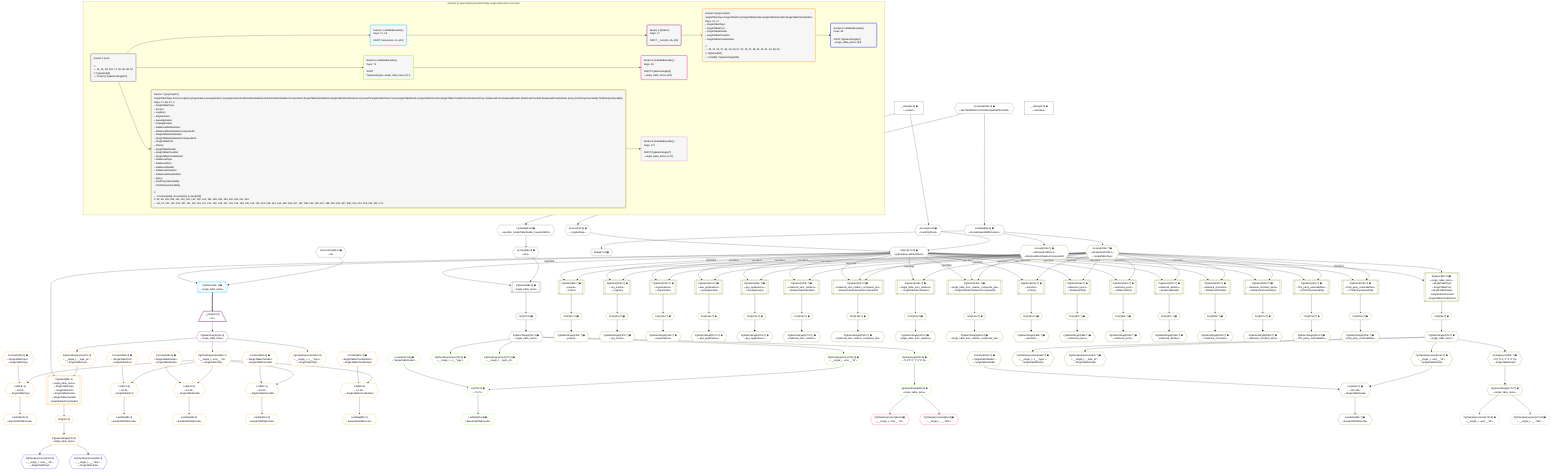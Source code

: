 %%{init: {'themeVariables': { 'fontSize': '12px'}}}%%
graph TD
    classDef path fill:#eee,stroke:#000,color:#000
    classDef plan fill:#fff,stroke-width:1px,color:#000
    classDef itemplan fill:#fff,stroke-width:2px,color:#000
    classDef unbatchedplan fill:#dff,stroke-width:1px,color:#000
    classDef sideeffectplan fill:#fcc,stroke-width:2px,color:#000
    classDef bucket fill:#f6f6f6,color:#000,stroke-width:2px,text-align:left


    %% plan dependencies
    Object17{{"Object[17∈0] ➊<br />ᐸ{pgSettings,withPgClient}ᐳ"}}:::plan
    Access15{{"Access[15∈0] ➊<br />ᐸ2.pgSettingsᐳ"}}:::plan
    Access16{{"Access[16∈0] ➊<br />ᐸ2.withPgClientᐳ"}}:::plan
    Access15 & Access16 --> Object17
    PgSelect68[["PgSelect[68∈0] ➊<br />ᐸsingle_table_itemsᐳ"]]:::plan
    Access66{{"Access[66∈0] ➊<br />ᐸ65.1ᐳ"}}:::plan
    Object17 -->|rejectNull| PgSelect68
    Access66 --> PgSelect68
    __Value2["__Value[2∈0] ➊<br />ᐸcontextᐳ"]:::plan
    __Value2 --> Access15
    __Value2 --> Access16
    Lambda65{{"Lambda[65∈0] ➊<br />ᐸspecifier_SingleTableDivider_base64JSONᐳ"}}:::plan
    Constant224{{"Constant[224∈0] ➊<br />ᐸ'WyJTaW5nbGVUYWJsZURpdmlkZXIiLDNd'ᐳ"}}:::plan
    Constant224 --> Lambda65
    Lambda65 --> Access66
    First70{{"First[70∈0] ➊"}}:::plan
    PgSelect68 --> First70
    PgSelectSingle71{{"PgSelectSingle[71∈0] ➊<br />ᐸsingle_table_itemsᐳ"}}:::plan
    First70 --> PgSelectSingle71
    Node87{{"Node[87∈0] ➊"}}:::plan
    Lambda88{{"Lambda[88∈0] ➊<br />ᐸdecodeNodeIdWithCodecsᐳ"}}:::plan
    Lambda88 --> Node87
    Constant224 --> Lambda88
    __Value4["__Value[4∈0] ➊<br />ᐸrootValueᐳ"]:::plan
    Connection18{{"Connection[18∈0] ➊<br />ᐸ14ᐳ"}}:::plan
    PgSelect19[["PgSelect[19∈1] ➊<br />ᐸsingle_table_itemsᐳ"]]:::plan
    Object17 & Connection18 --> PgSelect19
    __Item20[/"__Item[20∈2]<br />ᐸ19ᐳ"\]:::itemplan
    PgSelect19 ==> __Item20
    PgSelectSingle21{{"PgSelectSingle[21∈2]<br />ᐸsingle_table_itemsᐳ"}}:::plan
    __Item20 --> PgSelectSingle21
    List24{{"List[24∈3]<br />ᐸ23,22ᐳ<br />ᐳSingleTableTopic"}}:::plan
    Constant23{{"Constant[23∈3] ➊<br />ᐸ'SingleTableTopic'ᐳ<br />ᐳSingleTableTopic"}}:::plan
    PgClassExpression22{{"PgClassExpression[22∈3]<br />ᐸ__single_t...ems__.”id”ᐳ<br />ᐳSingleTableTopic"}}:::plan
    Constant23 & PgClassExpression22 --> List24
    PgSelect28[["PgSelect[28∈3]<br />ᐸsingle_table_itemsᐳ<br />ᐳSingleTableTopic<br />ᐳSingleTablePost<br />ᐳSingleTableDivider<br />ᐳSingleTableChecklist<br />ᐳSingleTableChecklistItem"]]:::plan
    PgClassExpression27{{"PgClassExpression[27∈3]<br />ᐸ__single_t..._topic_id”ᐳ<br />ᐳSingleTableTopic"}}:::plan
    Object17 & PgClassExpression27 --> PgSelect28
    List37{{"List[37∈3]<br />ᐸ36,22ᐳ<br />ᐳSingleTablePost"}}:::plan
    Constant36{{"Constant[36∈3] ➊<br />ᐸ'SingleTablePost'ᐳ<br />ᐳSingleTablePost"}}:::plan
    Constant36 & PgClassExpression22 --> List37
    List44{{"List[44∈3]<br />ᐸ43,22ᐳ<br />ᐳSingleTableDivider"}}:::plan
    Constant43{{"Constant[43∈3] ➊<br />ᐸ'SingleTableDivider'ᐳ<br />ᐳSingleTableDivider"}}:::plan
    Constant43 & PgClassExpression22 --> List44
    List51{{"List[51∈3]<br />ᐸ50,22ᐳ<br />ᐳSingleTableChecklist"}}:::plan
    Constant50{{"Constant[50∈3] ➊<br />ᐸ'SingleTableChecklist'ᐳ<br />ᐳSingleTableChecklist"}}:::plan
    Constant50 & PgClassExpression22 --> List51
    List58{{"List[58∈3]<br />ᐸ57,22ᐳ<br />ᐳSingleTableChecklistItem"}}:::plan
    Constant57{{"Constant[57∈3] ➊<br />ᐸ'SingleTableChecklistItem'ᐳ<br />ᐳSingleTableChecklistItem"}}:::plan
    Constant57 & PgClassExpression22 --> List58
    PgSelectSingle21 --> PgClassExpression22
    Lambda25{{"Lambda[25∈3]<br />ᐸbase64JSONEncodeᐳ"}}:::plan
    List24 --> Lambda25
    PgClassExpression26{{"PgClassExpression[26∈3]<br />ᐸ__single_t...s__.”type”ᐳ<br />ᐳSingleTableTopic"}}:::plan
    PgSelectSingle21 --> PgClassExpression26
    PgSelectSingle21 --> PgClassExpression27
    First32{{"First[32∈3]"}}:::plan
    PgSelect28 --> First32
    PgSelectSingle33{{"PgSelectSingle[33∈3]<br />ᐸsingle_table_itemsᐳ"}}:::plan
    First32 --> PgSelectSingle33
    Lambda38{{"Lambda[38∈3]<br />ᐸbase64JSONEncodeᐳ"}}:::plan
    List37 --> Lambda38
    Lambda45{{"Lambda[45∈3]<br />ᐸbase64JSONEncodeᐳ"}}:::plan
    List44 --> Lambda45
    Lambda52{{"Lambda[52∈3]<br />ᐸbase64JSONEncodeᐳ"}}:::plan
    List51 --> Lambda52
    Lambda59{{"Lambda[59∈3]<br />ᐸbase64JSONEncodeᐳ"}}:::plan
    List58 --> Lambda59
    PgClassExpression34{{"PgClassExpression[34∈4]<br />ᐸ__single_t...ems__.”id”ᐳ<br />ᐳSingleTableTopic"}}:::plan
    PgSelectSingle33 --> PgClassExpression34
    PgClassExpression35{{"PgClassExpression[35∈4]<br />ᐸ__single_t...__.”title”ᐳ<br />ᐳSingleTableTopic"}}:::plan
    PgSelectSingle33 --> PgClassExpression35
    List74{{"List[74∈5] ➊<br />ᐸ73,72ᐳ"}}:::plan
    Constant73{{"Constant[73∈5] ➊<br />ᐸ'SingleTableDivider'ᐳ"}}:::plan
    PgClassExpression72{{"PgClassExpression[72∈5] ➊<br />ᐸ__single_t...ems__.”id”ᐳ"}}:::plan
    Constant73 & PgClassExpression72 --> List74
    PgSelectSingle71 --> PgClassExpression72
    Lambda75{{"Lambda[75∈5] ➊<br />ᐸbase64JSONEncodeᐳ"}}:::plan
    List74 --> Lambda75
    PgClassExpression76{{"PgClassExpression[76∈5] ➊<br />ᐸ__single_t...s__.”type”ᐳ"}}:::plan
    PgSelectSingle71 --> PgClassExpression76
    PgClassExpression77{{"PgClassExpression[77∈5] ➊<br />ᐸ__single_t..._topic_id”ᐳ"}}:::plan
    PgSelectSingle71 --> PgClassExpression77
    PgSelectSingle83{{"PgSelectSingle[83∈5] ➊<br />ᐸsingle_table_itemsᐳ"}}:::plan
    RemapKeys220{{"RemapKeys[220∈5] ➊<br />ᐸ71:{”0”:2,”1”:3,”2”:4}ᐳ"}}:::plan
    RemapKeys220 --> PgSelectSingle83
    PgSelectSingle71 --> RemapKeys220
    PgClassExpression84{{"PgClassExpression[84∈6] ➊<br />ᐸ__single_t...ems__.”id”ᐳ"}}:::plan
    PgSelectSingle83 --> PgClassExpression84
    PgClassExpression85{{"PgClassExpression[85∈6] ➊<br />ᐸ__single_t...__.”title”ᐳ"}}:::plan
    PgSelectSingle83 --> PgClassExpression85
    PgSelect131[["PgSelect[131∈7] ➊<br />ᐸrelational_item_relation_composite_pksᐳ<br />ᐳRelationalItemRelationCompositePk"]]:::plan
    Access225{{"Access[225∈7] ➊<br />ᐸ88.base64JSON.1ᐳ<br />ᐳSingleTableTopic"}}:::plan
    Access226{{"Access[226∈7] ➊<br />ᐸ88.base64JSON.2ᐳ<br />ᐳRelationalItemRelationCompositePk"}}:::plan
    Object17 -->|rejectNull| PgSelect131
    Access225 -->|rejectNull| PgSelect131
    Access226 --> PgSelect131
    PgSelect142[["PgSelect[142∈7] ➊<br />ᐸsingle_table_item_relation_composite_pksᐳ<br />ᐳSingleTableItemRelationCompositePk"]]:::plan
    Object17 -->|rejectNull| PgSelect142
    Access225 -->|rejectNull| PgSelect142
    Access226 --> PgSelect142
    PgSelect92[["PgSelect[92∈7] ➊<br />ᐸsingle_table_itemsᐳ<br />ᐳSingleTableTopic<br />ᐳSingleTablePost<br />ᐳSingleTableDivider<br />ᐳSingleTableChecklist<br />ᐳSingleTableChecklistItem"]]:::plan
    Object17 -->|rejectNull| PgSelect92
    Access225 --> PgSelect92
    PgSelect99[["PgSelect[99∈7] ➊<br />ᐸpeopleᐳ<br />ᐳPerson"]]:::plan
    Object17 -->|rejectNull| PgSelect99
    Access225 --> PgSelect99
    PgSelect104[["PgSelect[104∈7] ➊<br />ᐸlog_entriesᐳ<br />ᐳLogEntry"]]:::plan
    Object17 -->|rejectNull| PgSelect104
    Access225 --> PgSelect104
    PgSelect109[["PgSelect[109∈7] ➊<br />ᐸorganizationsᐳ<br />ᐳOrganization"]]:::plan
    Object17 -->|rejectNull| PgSelect109
    Access225 --> PgSelect109
    PgSelect114[["PgSelect[114∈7] ➊<br />ᐸaws_applicationsᐳ<br />ᐳAwsApplication"]]:::plan
    Object17 -->|rejectNull| PgSelect114
    Access225 --> PgSelect114
    PgSelect119[["PgSelect[119∈7] ➊<br />ᐸgcp_applicationsᐳ<br />ᐳGcpApplication"]]:::plan
    Object17 -->|rejectNull| PgSelect119
    Access225 --> PgSelect119
    PgSelect124[["PgSelect[124∈7] ➊<br />ᐸrelational_item_relationsᐳ<br />ᐳRelationalItemRelation"]]:::plan
    Object17 -->|rejectNull| PgSelect124
    Access225 --> PgSelect124
    PgSelect136[["PgSelect[136∈7] ➊<br />ᐸsingle_table_item_relationsᐳ<br />ᐳSingleTableItemRelation"]]:::plan
    Object17 -->|rejectNull| PgSelect136
    Access225 --> PgSelect136
    PgSelect152[["PgSelect[152∈7] ➊<br />ᐸprioritiesᐳ<br />ᐳPriority"]]:::plan
    Object17 -->|rejectNull| PgSelect152
    Access225 --> PgSelect152
    List164{{"List[164∈7] ➊<br />ᐸ162,161ᐳ<br />ᐳSingleTableDivider"}}:::plan
    Constant162{{"Constant[162∈7] ➊<br />ᐸ'SingleTableDivider'ᐳ<br />ᐳSingleTableDivider"}}:::plan
    PgClassExpression161{{"PgClassExpression[161∈7] ➊<br />ᐸ__single_t...ems__.”id”ᐳ<br />ᐳSingleTableDivider"}}:::plan
    Constant162 & PgClassExpression161 --> List164
    PgSelect185[["PgSelect[185∈7] ➊<br />ᐸrelational_topicsᐳ<br />ᐳRelationalTopic"]]:::plan
    Object17 -->|rejectNull| PgSelect185
    Access225 --> PgSelect185
    PgSelect190[["PgSelect[190∈7] ➊<br />ᐸrelational_postsᐳ<br />ᐳRelationalPost"]]:::plan
    Object17 -->|rejectNull| PgSelect190
    Access225 --> PgSelect190
    PgSelect195[["PgSelect[195∈7] ➊<br />ᐸrelational_dividersᐳ<br />ᐳRelationalDivider"]]:::plan
    Object17 -->|rejectNull| PgSelect195
    Access225 --> PgSelect195
    PgSelect200[["PgSelect[200∈7] ➊<br />ᐸrelational_checklistsᐳ<br />ᐳRelationalChecklist"]]:::plan
    Object17 -->|rejectNull| PgSelect200
    Access225 --> PgSelect200
    PgSelect205[["PgSelect[205∈7] ➊<br />ᐸrelational_checklist_itemsᐳ<br />ᐳRelationalChecklistItem"]]:::plan
    Object17 -->|rejectNull| PgSelect205
    Access225 --> PgSelect205
    PgSelect211[["PgSelect[211∈7] ➊<br />ᐸfirst_party_vulnerabilitiesᐳ<br />ᐳFirstPartyVulnerability"]]:::plan
    Object17 -->|rejectNull| PgSelect211
    Access225 --> PgSelect211
    PgSelect216[["PgSelect[216∈7] ➊<br />ᐸthird_party_vulnerabilitiesᐳ<br />ᐳThirdPartyVulnerability"]]:::plan
    Object17 -->|rejectNull| PgSelect216
    Access225 --> PgSelect216
    First96{{"First[96∈7] ➊"}}:::plan
    PgSelect92 --> First96
    PgSelectSingle97{{"PgSelectSingle[97∈7] ➊<br />ᐸsingle_table_itemsᐳ"}}:::plan
    First96 --> PgSelectSingle97
    First101{{"First[101∈7] ➊"}}:::plan
    PgSelect99 --> First101
    PgSelectSingle102{{"PgSelectSingle[102∈7] ➊<br />ᐸpeopleᐳ"}}:::plan
    First101 --> PgSelectSingle102
    First106{{"First[106∈7] ➊"}}:::plan
    PgSelect104 --> First106
    PgSelectSingle107{{"PgSelectSingle[107∈7] ➊<br />ᐸlog_entriesᐳ"}}:::plan
    First106 --> PgSelectSingle107
    First111{{"First[111∈7] ➊"}}:::plan
    PgSelect109 --> First111
    PgSelectSingle112{{"PgSelectSingle[112∈7] ➊<br />ᐸorganizationsᐳ"}}:::plan
    First111 --> PgSelectSingle112
    First116{{"First[116∈7] ➊"}}:::plan
    PgSelect114 --> First116
    PgSelectSingle117{{"PgSelectSingle[117∈7] ➊<br />ᐸaws_applicationsᐳ"}}:::plan
    First116 --> PgSelectSingle117
    First121{{"First[121∈7] ➊"}}:::plan
    PgSelect119 --> First121
    PgSelectSingle122{{"PgSelectSingle[122∈7] ➊<br />ᐸgcp_applicationsᐳ"}}:::plan
    First121 --> PgSelectSingle122
    First126{{"First[126∈7] ➊"}}:::plan
    PgSelect124 --> First126
    PgSelectSingle127{{"PgSelectSingle[127∈7] ➊<br />ᐸrelational_item_relationsᐳ"}}:::plan
    First126 --> PgSelectSingle127
    First133{{"First[133∈7] ➊"}}:::plan
    PgSelect131 --> First133
    PgSelectSingle134{{"PgSelectSingle[134∈7] ➊<br />ᐸrelational_item_relation_composite_pksᐳ"}}:::plan
    First133 --> PgSelectSingle134
    First138{{"First[138∈7] ➊"}}:::plan
    PgSelect136 --> First138
    PgSelectSingle139{{"PgSelectSingle[139∈7] ➊<br />ᐸsingle_table_item_relationsᐳ"}}:::plan
    First138 --> PgSelectSingle139
    First144{{"First[144∈7] ➊"}}:::plan
    PgSelect142 --> First144
    PgSelectSingle145{{"PgSelectSingle[145∈7] ➊<br />ᐸsingle_table_item_relation_composite_pksᐳ"}}:::plan
    First144 --> PgSelectSingle145
    First154{{"First[154∈7] ➊"}}:::plan
    PgSelect152 --> First154
    PgSelectSingle155{{"PgSelectSingle[155∈7] ➊<br />ᐸprioritiesᐳ"}}:::plan
    First154 --> PgSelectSingle155
    PgSelectSingle97 --> PgClassExpression161
    Lambda165{{"Lambda[165∈7] ➊<br />ᐸbase64JSONEncodeᐳ"}}:::plan
    List164 --> Lambda165
    PgClassExpression166{{"PgClassExpression[166∈7] ➊<br />ᐸ__single_t...s__.”type”ᐳ<br />ᐳSingleTableDivider"}}:::plan
    PgSelectSingle97 --> PgClassExpression166
    PgClassExpression167{{"PgClassExpression[167∈7] ➊<br />ᐸ__single_t..._topic_id”ᐳ<br />ᐳSingleTableDivider"}}:::plan
    PgSelectSingle97 --> PgClassExpression167
    PgSelectSingle171{{"PgSelectSingle[171∈7] ➊<br />ᐸsingle_table_itemsᐳ"}}:::plan
    RemapKeys222{{"RemapKeys[222∈7] ➊<br />ᐸ97:{”0”:2,”1”:3,”2”:4}ᐳ<br />ᐳSingleTableDivider"}}:::plan
    RemapKeys222 --> PgSelectSingle171
    First187{{"First[187∈7] ➊"}}:::plan
    PgSelect185 --> First187
    PgSelectSingle188{{"PgSelectSingle[188∈7] ➊<br />ᐸrelational_topicsᐳ"}}:::plan
    First187 --> PgSelectSingle188
    First192{{"First[192∈7] ➊"}}:::plan
    PgSelect190 --> First192
    PgSelectSingle193{{"PgSelectSingle[193∈7] ➊<br />ᐸrelational_postsᐳ"}}:::plan
    First192 --> PgSelectSingle193
    First197{{"First[197∈7] ➊"}}:::plan
    PgSelect195 --> First197
    PgSelectSingle198{{"PgSelectSingle[198∈7] ➊<br />ᐸrelational_dividersᐳ"}}:::plan
    First197 --> PgSelectSingle198
    First202{{"First[202∈7] ➊"}}:::plan
    PgSelect200 --> First202
    PgSelectSingle203{{"PgSelectSingle[203∈7] ➊<br />ᐸrelational_checklistsᐳ"}}:::plan
    First202 --> PgSelectSingle203
    First207{{"First[207∈7] ➊"}}:::plan
    PgSelect205 --> First207
    PgSelectSingle208{{"PgSelectSingle[208∈7] ➊<br />ᐸrelational_checklist_itemsᐳ"}}:::plan
    First207 --> PgSelectSingle208
    First213{{"First[213∈7] ➊"}}:::plan
    PgSelect211 --> First213
    PgSelectSingle214{{"PgSelectSingle[214∈7] ➊<br />ᐸfirst_party_vulnerabilitiesᐳ"}}:::plan
    First213 --> PgSelectSingle214
    First218{{"First[218∈7] ➊"}}:::plan
    PgSelect216 --> First218
    PgSelectSingle219{{"PgSelectSingle[219∈7] ➊<br />ᐸthird_party_vulnerabilitiesᐳ"}}:::plan
    First218 --> PgSelectSingle219
    PgSelectSingle97 --> RemapKeys222
    Lambda88 --> Access225
    Lambda88 --> Access226
    PgClassExpression172{{"PgClassExpression[172∈8] ➊<br />ᐸ__single_t...ems__.”id”ᐳ"}}:::plan
    PgSelectSingle171 --> PgClassExpression172
    PgClassExpression173{{"PgClassExpression[173∈8] ➊<br />ᐸ__single_t...__.”title”ᐳ"}}:::plan
    PgSelectSingle171 --> PgClassExpression173

    %% define steps

    subgraph "Buckets for queries/polymorphic/simple-single-table-items-root-topic"
    Bucket0("Bucket 0 (root)<br /><br />1: <br />ᐳ: 15, 16, 18, 224, 17, 65, 66, 88, 87<br />2: PgSelect[68]<br />ᐳ: First[70], PgSelectSingle[71]"):::bucket
    classDef bucket0 stroke:#696969
    class Bucket0,__Value2,__Value4,Access15,Access16,Object17,Connection18,Lambda65,Access66,PgSelect68,First70,PgSelectSingle71,Node87,Lambda88,Constant224 bucket0
    Bucket1("Bucket 1 (nullableBoundary)<br />Deps: 17, 18<br /><br />ROOT Connectionᐸ14ᐳ[18]"):::bucket
    classDef bucket1 stroke:#00bfff
    class Bucket1,PgSelect19 bucket1
    Bucket2("Bucket 2 (listItem)<br />Deps: 17<br /><br />ROOT __Item{2}ᐸ19ᐳ[20]"):::bucket
    classDef bucket2 stroke:#7f007f
    class Bucket2,__Item20,PgSelectSingle21 bucket2
    Bucket3("Bucket 3 (polymorphic)<br />SingleTableTopic,SingleTablePost,SingleTableDivider,SingleTableChecklist,SingleTableChecklistItem<br />Deps: 21, 17<br />ᐳSingleTableTopic<br />ᐳSingleTablePost<br />ᐳSingleTableDivider<br />ᐳSingleTableChecklist<br />ᐳSingleTableChecklistItem<br /><br />1: <br />ᐳ: 22, 23, 26, 27, 36, 43, 50, 57, 24, 25, 37, 38, 44, 45, 51, 52, 58, 59<br />2: PgSelect[28]<br />ᐳ: First[32], PgSelectSingle[33]"):::bucket
    classDef bucket3 stroke:#ffa500
    class Bucket3,PgClassExpression22,Constant23,List24,Lambda25,PgClassExpression26,PgClassExpression27,PgSelect28,First32,PgSelectSingle33,Constant36,List37,Lambda38,Constant43,List44,Lambda45,Constant50,List51,Lambda52,Constant57,List58,Lambda59 bucket3
    Bucket4("Bucket 4 (nullableBoundary)<br />Deps: 33<br /><br />ROOT PgSelectSingle{3}ᐸsingle_table_itemsᐳ[33]"):::bucket
    classDef bucket4 stroke:#0000ff
    class Bucket4,PgClassExpression34,PgClassExpression35 bucket4
    Bucket5("Bucket 5 (nullableBoundary)<br />Deps: 71<br /><br />ROOT PgSelectSingleᐸsingle_table_itemsᐳ[71]"):::bucket
    classDef bucket5 stroke:#7fff00
    class Bucket5,PgClassExpression72,Constant73,List74,Lambda75,PgClassExpression76,PgClassExpression77,PgSelectSingle83,RemapKeys220 bucket5
    Bucket6("Bucket 6 (nullableBoundary)<br />Deps: 83<br /><br />ROOT PgSelectSingle{5}ᐸsingle_table_itemsᐳ[83]"):::bucket
    classDef bucket6 stroke:#ff1493
    class Bucket6,PgClassExpression84,PgClassExpression85 bucket6
    Bucket7("Bucket 7 (polymorphic)<br />SingleTableTopic,Person,LogEntry,Organization,AwsApplication,GcpApplication,RelationalItemRelation,RelationalItemRelationCompositePk,SingleTableItemRelation,SingleTableItemRelationCompositePk,SingleTablePost,Priority,SingleTableDivider,SingleTableChecklist,SingleTableChecklistItem,RelationalTopic,RelationalPost,RelationalDivider,RelationalChecklist,RelationalChecklistItem,Query,FirstPartyVulnerability,ThirdPartyVulnerability<br />Deps: 17, 88, 87, 4<br />ᐳSingleTableTopic<br />ᐳPerson<br />ᐳLogEntry<br />ᐳOrganization<br />ᐳAwsApplication<br />ᐳGcpApplication<br />ᐳRelationalItemRelation<br />ᐳRelationalItemRelationCompositePk<br />ᐳSingleTableItemRelation<br />ᐳSingleTableItemRelationCompositePk<br />ᐳSingleTablePost<br />ᐳPriority<br />ᐳSingleTableDivider<br />ᐳSingleTableChecklist<br />ᐳSingleTableChecklistItem<br />ᐳRelationalTopic<br />ᐳRelationalPost<br />ᐳRelationalDivider<br />ᐳRelationalChecklist<br />ᐳRelationalChecklistItem<br />ᐳQuery<br />ᐳFirstPartyVulnerability<br />ᐳThirdPartyVulnerability<br /><br />1: <br />ᐳ: Constant[162], Access[225], Access[226]<br />2: 92, 99, 104, 109, 114, 119, 124, 131, 136, 142, 152, 185, 190, 195, 200, 205, 211, 216<br />ᐳ: 96, 97, 101, 102, 106, 107, 111, 112, 116, 117, 121, 122, 126, 127, 133, 134, 138, 139, 144, 145, 154, 155, 161, 164, 165, 166, 167, 187, 188, 192, 193, 197, 198, 202, 203, 207, 208, 213, 214, 218, 219, 222, 171"):::bucket
    classDef bucket7 stroke:#808000
    class Bucket7,PgSelect92,First96,PgSelectSingle97,PgSelect99,First101,PgSelectSingle102,PgSelect104,First106,PgSelectSingle107,PgSelect109,First111,PgSelectSingle112,PgSelect114,First116,PgSelectSingle117,PgSelect119,First121,PgSelectSingle122,PgSelect124,First126,PgSelectSingle127,PgSelect131,First133,PgSelectSingle134,PgSelect136,First138,PgSelectSingle139,PgSelect142,First144,PgSelectSingle145,PgSelect152,First154,PgSelectSingle155,PgClassExpression161,Constant162,List164,Lambda165,PgClassExpression166,PgClassExpression167,PgSelectSingle171,PgSelect185,First187,PgSelectSingle188,PgSelect190,First192,PgSelectSingle193,PgSelect195,First197,PgSelectSingle198,PgSelect200,First202,PgSelectSingle203,PgSelect205,First207,PgSelectSingle208,PgSelect211,First213,PgSelectSingle214,PgSelect216,First218,PgSelectSingle219,RemapKeys222,Access225,Access226 bucket7
    Bucket8("Bucket 8 (nullableBoundary)<br />Deps: 171<br /><br />ROOT PgSelectSingle{7}ᐸsingle_table_itemsᐳ[171]"):::bucket
    classDef bucket8 stroke:#dda0dd
    class Bucket8,PgClassExpression172,PgClassExpression173 bucket8
    Bucket0 --> Bucket1 & Bucket5 & Bucket7
    Bucket1 --> Bucket2
    Bucket2 --> Bucket3
    Bucket3 --> Bucket4
    Bucket5 --> Bucket6
    Bucket7 --> Bucket8
    end